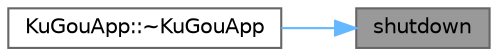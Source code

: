 digraph "shutdown"
{
 // LATEX_PDF_SIZE
  bgcolor="transparent";
  edge [fontname=Helvetica,fontsize=10,labelfontname=Helvetica,labelfontsize=10];
  node [fontname=Helvetica,fontsize=10,shape=box,height=0.2,width=0.4];
  rankdir="RL";
  Node1 [id="Node000001",label="shutdown",height=0.2,width=0.4,color="gray40", fillcolor="grey60", style="filled", fontcolor="black",tooltip=" "];
  Node1 -> Node2 [id="edge1_Node000001_Node000002",dir="back",color="steelblue1",style="solid",tooltip=" "];
  Node2 [id="Node000002",label="KuGouApp::~KuGouApp",height=0.2,width=0.4,color="grey40", fillcolor="white", style="filled",URL="$class_ku_gou_app.html#a7badc0a95f3e23bbb8bbd97fe12a3912",tooltip="析构函数"];
}
